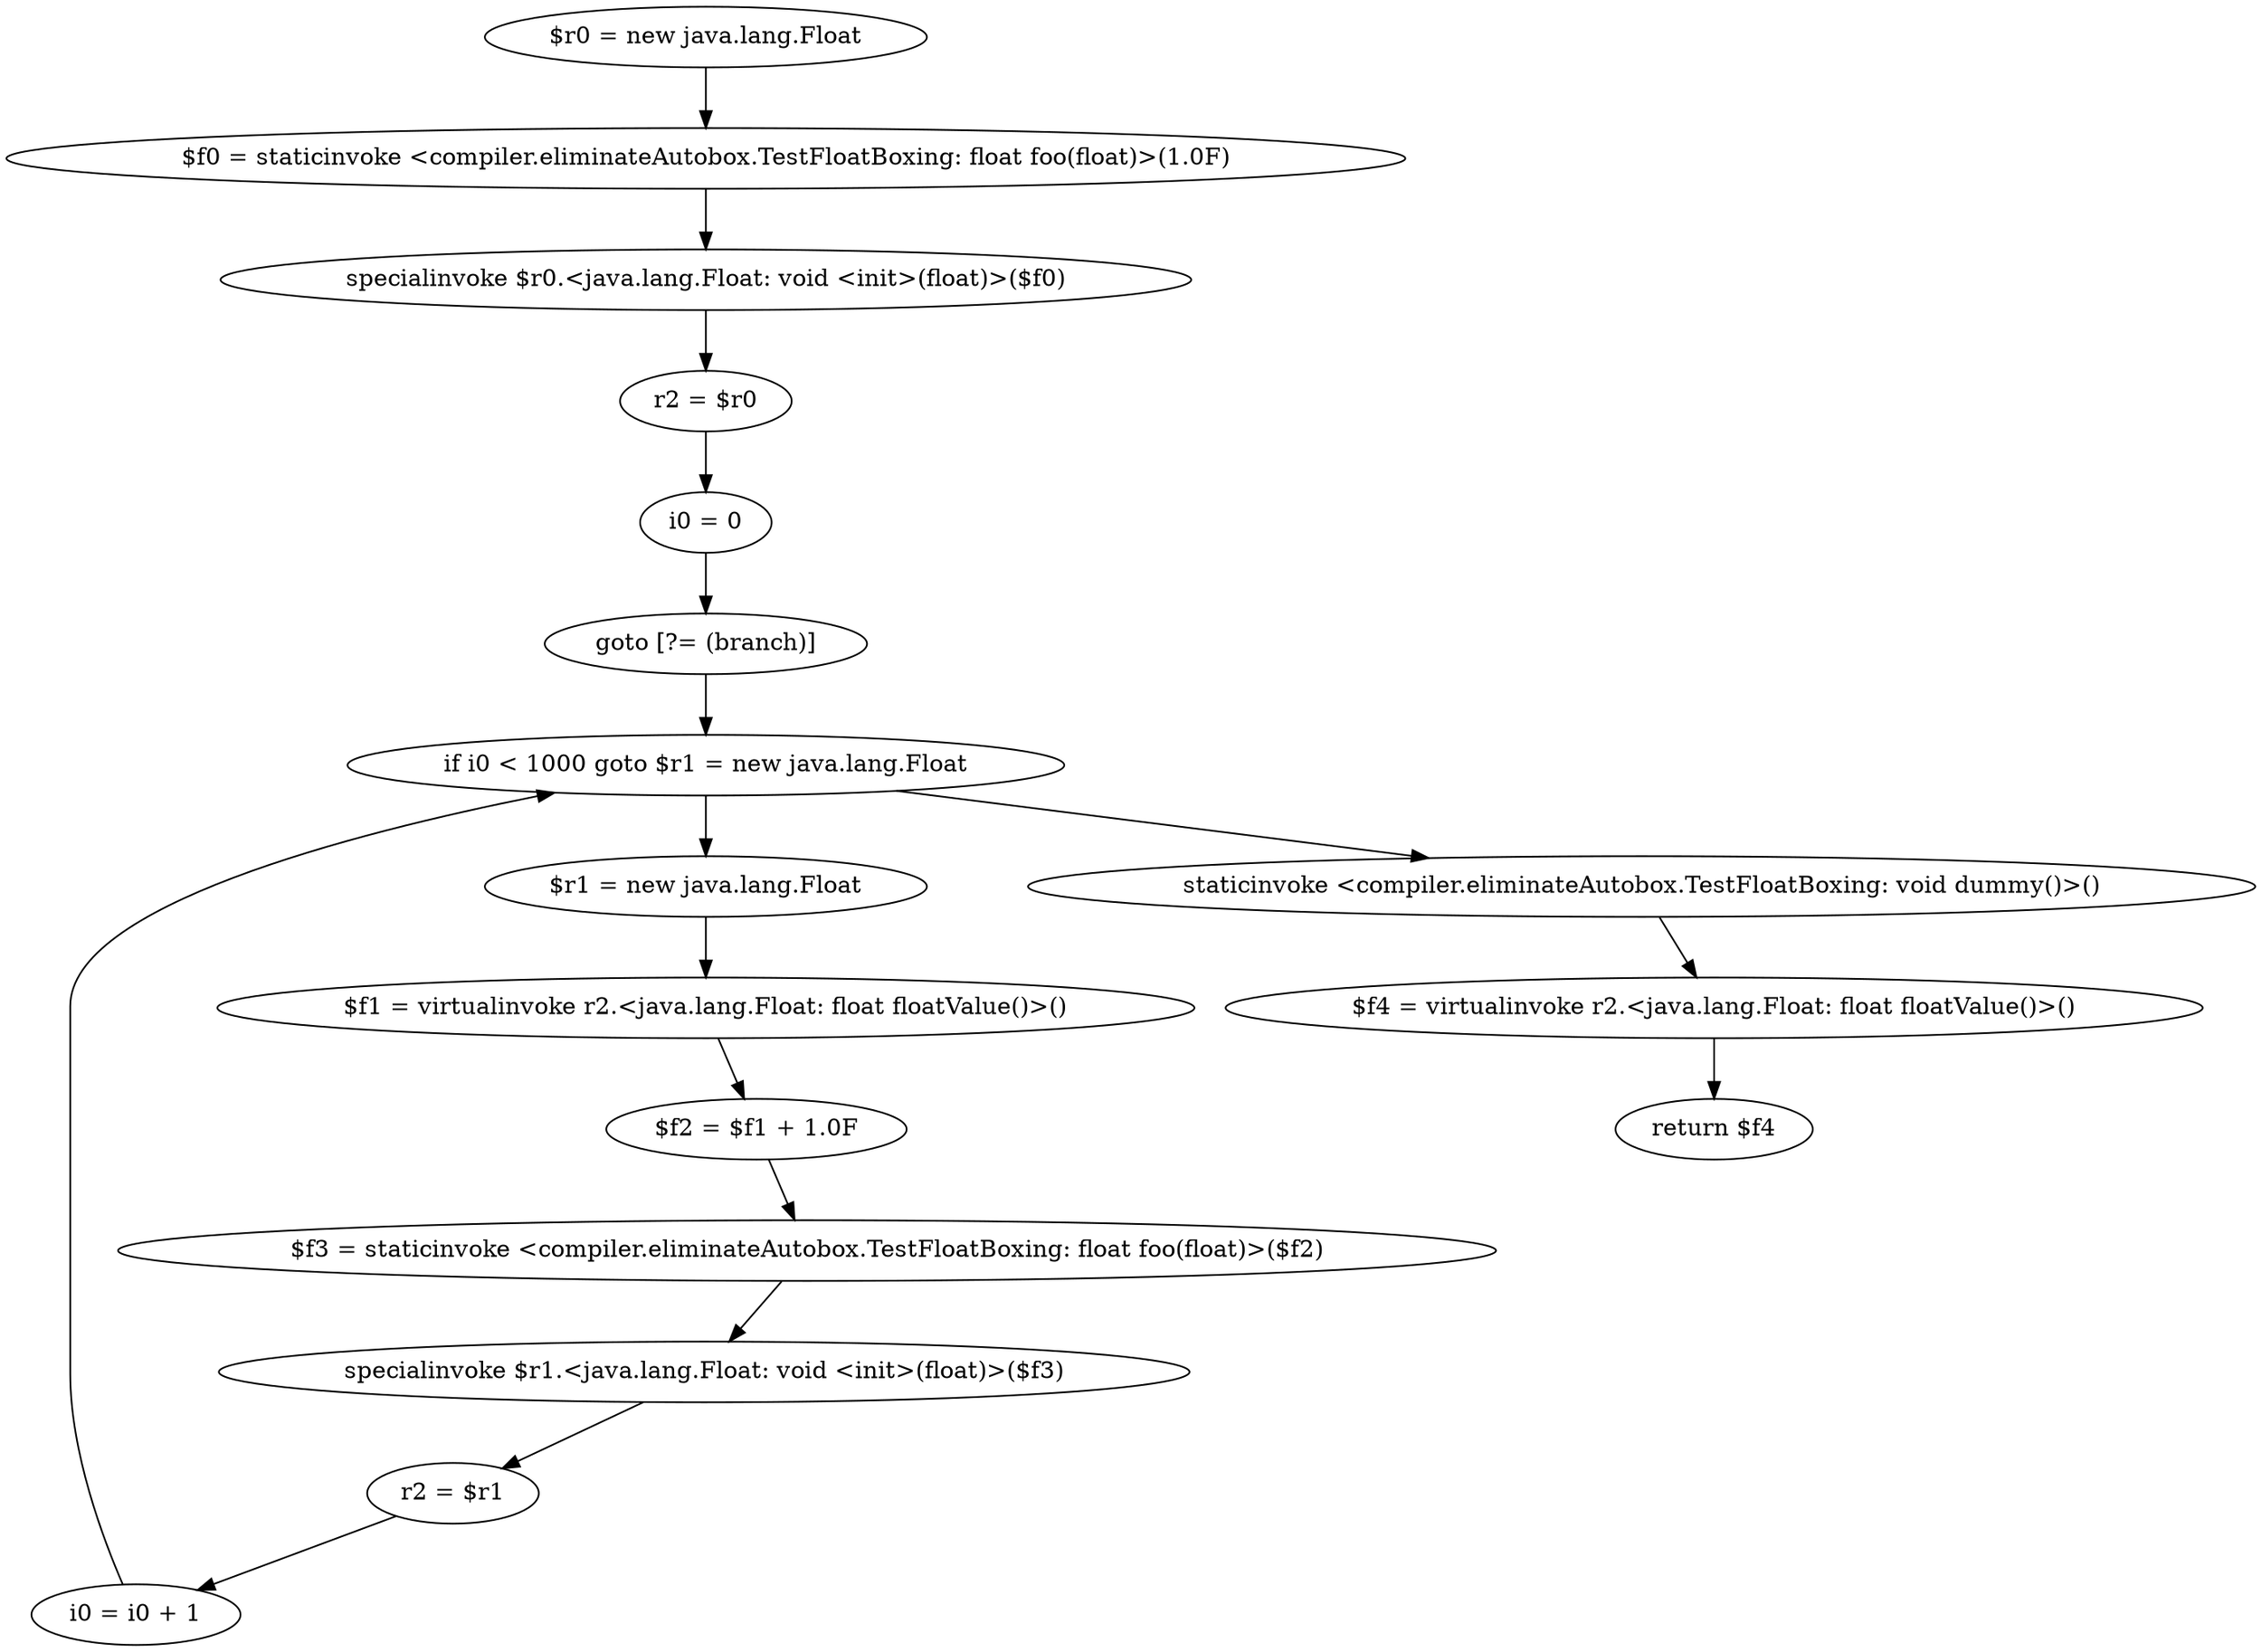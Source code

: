 digraph "unitGraph" {
    "$r0 = new java.lang.Float"
    "$f0 = staticinvoke <compiler.eliminateAutobox.TestFloatBoxing: float foo(float)>(1.0F)"
    "specialinvoke $r0.<java.lang.Float: void <init>(float)>($f0)"
    "r2 = $r0"
    "i0 = 0"
    "goto [?= (branch)]"
    "$r1 = new java.lang.Float"
    "$f1 = virtualinvoke r2.<java.lang.Float: float floatValue()>()"
    "$f2 = $f1 + 1.0F"
    "$f3 = staticinvoke <compiler.eliminateAutobox.TestFloatBoxing: float foo(float)>($f2)"
    "specialinvoke $r1.<java.lang.Float: void <init>(float)>($f3)"
    "r2 = $r1"
    "i0 = i0 + 1"
    "if i0 < 1000 goto $r1 = new java.lang.Float"
    "staticinvoke <compiler.eliminateAutobox.TestFloatBoxing: void dummy()>()"
    "$f4 = virtualinvoke r2.<java.lang.Float: float floatValue()>()"
    "return $f4"
    "$r0 = new java.lang.Float"->"$f0 = staticinvoke <compiler.eliminateAutobox.TestFloatBoxing: float foo(float)>(1.0F)";
    "$f0 = staticinvoke <compiler.eliminateAutobox.TestFloatBoxing: float foo(float)>(1.0F)"->"specialinvoke $r0.<java.lang.Float: void <init>(float)>($f0)";
    "specialinvoke $r0.<java.lang.Float: void <init>(float)>($f0)"->"r2 = $r0";
    "r2 = $r0"->"i0 = 0";
    "i0 = 0"->"goto [?= (branch)]";
    "goto [?= (branch)]"->"if i0 < 1000 goto $r1 = new java.lang.Float";
    "$r1 = new java.lang.Float"->"$f1 = virtualinvoke r2.<java.lang.Float: float floatValue()>()";
    "$f1 = virtualinvoke r2.<java.lang.Float: float floatValue()>()"->"$f2 = $f1 + 1.0F";
    "$f2 = $f1 + 1.0F"->"$f3 = staticinvoke <compiler.eliminateAutobox.TestFloatBoxing: float foo(float)>($f2)";
    "$f3 = staticinvoke <compiler.eliminateAutobox.TestFloatBoxing: float foo(float)>($f2)"->"specialinvoke $r1.<java.lang.Float: void <init>(float)>($f3)";
    "specialinvoke $r1.<java.lang.Float: void <init>(float)>($f3)"->"r2 = $r1";
    "r2 = $r1"->"i0 = i0 + 1";
    "i0 = i0 + 1"->"if i0 < 1000 goto $r1 = new java.lang.Float";
    "if i0 < 1000 goto $r1 = new java.lang.Float"->"staticinvoke <compiler.eliminateAutobox.TestFloatBoxing: void dummy()>()";
    "if i0 < 1000 goto $r1 = new java.lang.Float"->"$r1 = new java.lang.Float";
    "staticinvoke <compiler.eliminateAutobox.TestFloatBoxing: void dummy()>()"->"$f4 = virtualinvoke r2.<java.lang.Float: float floatValue()>()";
    "$f4 = virtualinvoke r2.<java.lang.Float: float floatValue()>()"->"return $f4";
}
